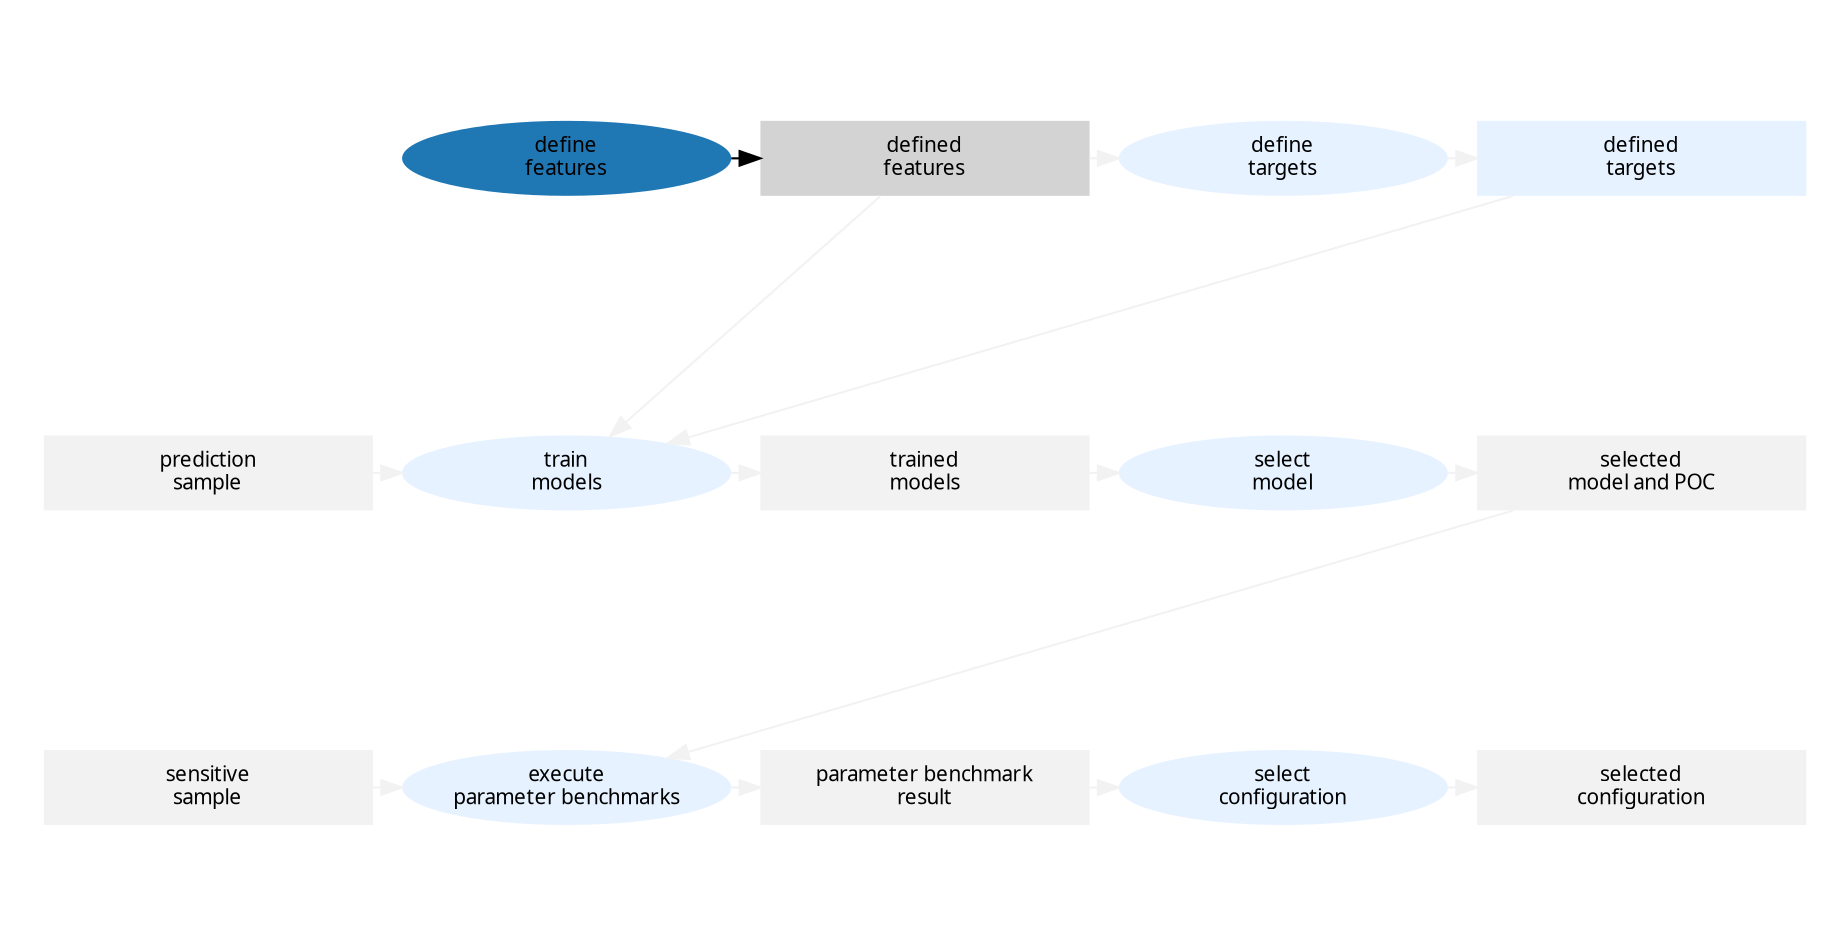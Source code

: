 digraph g {
    fontname = "Verdana"
    fontsize = 10
    rankdir = LR
    nodesep = "0.1"
    ranksep = "0.2"
    splines = False
    peripheries = 0
    
    node [style="filled" fixedsize=True width=2.2 penwidth=0 fontname="Verdana" fontsize=10]
    edge [style=invis]
    
    "0A" [style=invis]
    "1A" [label="define\nfeatures" shape="oval" style="filled" fillcolor="#1f77b4"]
    "2A" [label="defined\nfeatures" shape="polygon"]
    "3A" [label="define\ntargets" shape="oval" style="filled" fillcolor="#e6f2ff"]
    "4A" [label="defined\ntargets" shape="polygon" fillcolor="#e6f2ff"]
    
    "0B" [label="prediction\nsample" shape="polygon" fillcolor="#f2f2f2"]
    "1B" [label="train\nmodels" shape="oval" fillcolor="#e6f2ff"]
    "2B" [label="trained\nmodels" shape="polygon"  fillcolor="#f2f2f2"]
    "3B" [label="select\nmodel" shape="oval" fillcolor="#e6f2ff"]
    "4B" [label="selected\nmodel and POC" shape="polygon"  fillcolor="#f2f2f2"]
    
    "0C" [label="sensitive\nsample" shape="polygon" fillcolor="#f2f2f2"]
    "1C" [label="execute\nparameter benchmarks" shape="oval" fillcolor="#e6f2ff"]
    "2C" [label="parameter benchmark\nresult" shape="polygon"  fillcolor="#f2f2f2"]
    "3C" [label="select\nconfiguration" shape="oval" fillcolor="#e6f2ff"]
    "4C" [label="selected\nconfiguration" shape="polygon"  fillcolor="#f2f2f2"]

    { 
        rank=same;
        0 [style=invis fixedsize=True width=0 height=2 label=""]
        1 [style=invis fixedsize=True width=0 height=2 label=""]
        2 [style=invis fixedsize=True width=0 height=2 label=""]
        0 -> 1 -> 2;
    }
    
    subgraph clusterA {
        labeljust="l"
        "0A" -> "1A" -> "2A" -> "3A" -> "4A"
        "1A":e -> "2A":w [style=solid]
        "2A":e -> "3A":w [style=solid color="#f2f2f2"]
        "3A":e -> "4A":w [style=solid color="#f2f2f2"]
    }

    subgraph clusterB {
        labeljust="l"
        "0B" -> "1B" -> "2B" -> "3B" -> "4B"
        "0B":e -> "1B":w [style=solid color="#f2f2f2"]
        "1B":e -> "2B":w [style=solid color="#f2f2f2"]
        "2B":e -> "3B":w [style=solid color="#f2f2f2"]
        "3B":e -> "4B":w [style=solid color="#f2f2f2"]
    }

    subgraph clusterC {
        labeljust="l"
        "0C" -> "1C" -> "2C" -> "3C" -> "4C"
        "0C":e -> "1C":w [style=solid color="#f2f2f2"]
        "1C":e -> "2C":w [style=solid color="#f2f2f2"]
        "2C":e -> "3C":w [style=solid color="#f2f2f2"]
        "3C":e -> "4C":w [style=solid color="#f2f2f2"]
    }

    0:e -> "0A":w
    1:e -> "0B":w
    2:e -> "0C":w

    // edges between clusters
    edge[constraint=false, style=solid];
    "2A" -> "1B" [color="#f2f2f2"]
    "4A" -> "1B" [color="#f2f2f2"]
    "4B" -> "1C" [color="#f2f2f2"]
}